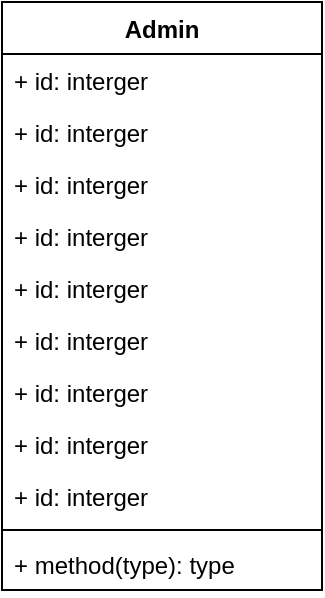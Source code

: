 <mxfile version="16.5.6" type="github">
  <diagram id="C5RBs43oDa-KdzZeNtuy" name="Page-1">
    <mxGraphModel dx="868" dy="516" grid="1" gridSize="10" guides="1" tooltips="1" connect="1" arrows="1" fold="1" page="1" pageScale="1" pageWidth="827" pageHeight="1169" math="0" shadow="0">
      <root>
        <mxCell id="WIyWlLk6GJQsqaUBKTNV-0" />
        <mxCell id="WIyWlLk6GJQsqaUBKTNV-1" parent="WIyWlLk6GJQsqaUBKTNV-0" />
        <mxCell id="l6a2SUNXyMh3eiltvX4R-10" value="Admin" style="swimlane;fontStyle=1;align=center;verticalAlign=top;childLayout=stackLayout;horizontal=1;startSize=26;horizontalStack=0;resizeParent=1;resizeParentMax=0;resizeLast=0;collapsible=1;marginBottom=0;" vertex="1" parent="WIyWlLk6GJQsqaUBKTNV-1">
          <mxGeometry x="20" y="30" width="160" height="294" as="geometry" />
        </mxCell>
        <mxCell id="l6a2SUNXyMh3eiltvX4R-11" value="+ id: interger" style="text;strokeColor=none;fillColor=none;align=left;verticalAlign=top;spacingLeft=4;spacingRight=4;overflow=hidden;rotatable=0;points=[[0,0.5],[1,0.5]];portConstraint=eastwest;" vertex="1" parent="l6a2SUNXyMh3eiltvX4R-10">
          <mxGeometry y="26" width="160" height="26" as="geometry" />
        </mxCell>
        <mxCell id="l6a2SUNXyMh3eiltvX4R-14" value="+ id: interger" style="text;strokeColor=none;fillColor=none;align=left;verticalAlign=top;spacingLeft=4;spacingRight=4;overflow=hidden;rotatable=0;points=[[0,0.5],[1,0.5]];portConstraint=eastwest;" vertex="1" parent="l6a2SUNXyMh3eiltvX4R-10">
          <mxGeometry y="52" width="160" height="26" as="geometry" />
        </mxCell>
        <mxCell id="l6a2SUNXyMh3eiltvX4R-15" value="+ id: interger" style="text;strokeColor=none;fillColor=none;align=left;verticalAlign=top;spacingLeft=4;spacingRight=4;overflow=hidden;rotatable=0;points=[[0,0.5],[1,0.5]];portConstraint=eastwest;" vertex="1" parent="l6a2SUNXyMh3eiltvX4R-10">
          <mxGeometry y="78" width="160" height="26" as="geometry" />
        </mxCell>
        <mxCell id="l6a2SUNXyMh3eiltvX4R-16" value="+ id: interger" style="text;strokeColor=none;fillColor=none;align=left;verticalAlign=top;spacingLeft=4;spacingRight=4;overflow=hidden;rotatable=0;points=[[0,0.5],[1,0.5]];portConstraint=eastwest;" vertex="1" parent="l6a2SUNXyMh3eiltvX4R-10">
          <mxGeometry y="104" width="160" height="26" as="geometry" />
        </mxCell>
        <mxCell id="l6a2SUNXyMh3eiltvX4R-17" value="+ id: interger" style="text;strokeColor=none;fillColor=none;align=left;verticalAlign=top;spacingLeft=4;spacingRight=4;overflow=hidden;rotatable=0;points=[[0,0.5],[1,0.5]];portConstraint=eastwest;" vertex="1" parent="l6a2SUNXyMh3eiltvX4R-10">
          <mxGeometry y="130" width="160" height="26" as="geometry" />
        </mxCell>
        <mxCell id="l6a2SUNXyMh3eiltvX4R-18" value="+ id: interger" style="text;strokeColor=none;fillColor=none;align=left;verticalAlign=top;spacingLeft=4;spacingRight=4;overflow=hidden;rotatable=0;points=[[0,0.5],[1,0.5]];portConstraint=eastwest;" vertex="1" parent="l6a2SUNXyMh3eiltvX4R-10">
          <mxGeometry y="156" width="160" height="26" as="geometry" />
        </mxCell>
        <mxCell id="l6a2SUNXyMh3eiltvX4R-19" value="+ id: interger" style="text;strokeColor=none;fillColor=none;align=left;verticalAlign=top;spacingLeft=4;spacingRight=4;overflow=hidden;rotatable=0;points=[[0,0.5],[1,0.5]];portConstraint=eastwest;" vertex="1" parent="l6a2SUNXyMh3eiltvX4R-10">
          <mxGeometry y="182" width="160" height="26" as="geometry" />
        </mxCell>
        <mxCell id="l6a2SUNXyMh3eiltvX4R-20" value="+ id: interger" style="text;strokeColor=none;fillColor=none;align=left;verticalAlign=top;spacingLeft=4;spacingRight=4;overflow=hidden;rotatable=0;points=[[0,0.5],[1,0.5]];portConstraint=eastwest;" vertex="1" parent="l6a2SUNXyMh3eiltvX4R-10">
          <mxGeometry y="208" width="160" height="26" as="geometry" />
        </mxCell>
        <mxCell id="l6a2SUNXyMh3eiltvX4R-21" value="+ id: interger" style="text;strokeColor=none;fillColor=none;align=left;verticalAlign=top;spacingLeft=4;spacingRight=4;overflow=hidden;rotatable=0;points=[[0,0.5],[1,0.5]];portConstraint=eastwest;" vertex="1" parent="l6a2SUNXyMh3eiltvX4R-10">
          <mxGeometry y="234" width="160" height="26" as="geometry" />
        </mxCell>
        <mxCell id="l6a2SUNXyMh3eiltvX4R-12" value="" style="line;strokeWidth=1;fillColor=none;align=left;verticalAlign=middle;spacingTop=-1;spacingLeft=3;spacingRight=3;rotatable=0;labelPosition=right;points=[];portConstraint=eastwest;" vertex="1" parent="l6a2SUNXyMh3eiltvX4R-10">
          <mxGeometry y="260" width="160" height="8" as="geometry" />
        </mxCell>
        <mxCell id="l6a2SUNXyMh3eiltvX4R-13" value="+ method(type): type" style="text;strokeColor=none;fillColor=none;align=left;verticalAlign=top;spacingLeft=4;spacingRight=4;overflow=hidden;rotatable=0;points=[[0,0.5],[1,0.5]];portConstraint=eastwest;" vertex="1" parent="l6a2SUNXyMh3eiltvX4R-10">
          <mxGeometry y="268" width="160" height="26" as="geometry" />
        </mxCell>
      </root>
    </mxGraphModel>
  </diagram>
</mxfile>
